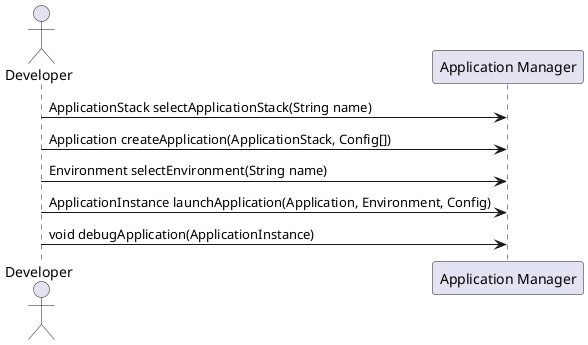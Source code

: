 @startuml
actor Developer

Developer -> "Application Manager": ApplicationStack selectApplicationStack(String name)
Developer -> "Application Manager": Application createApplication(ApplicationStack, Config[])
Developer -> "Application Manager": Environment selectEnvironment(String name)
Developer -> "Application Manager": ApplicationInstance launchApplication(Application, Environment, Config)
Developer -> "Application Manager": void debugApplication(ApplicationInstance)

@enduml

